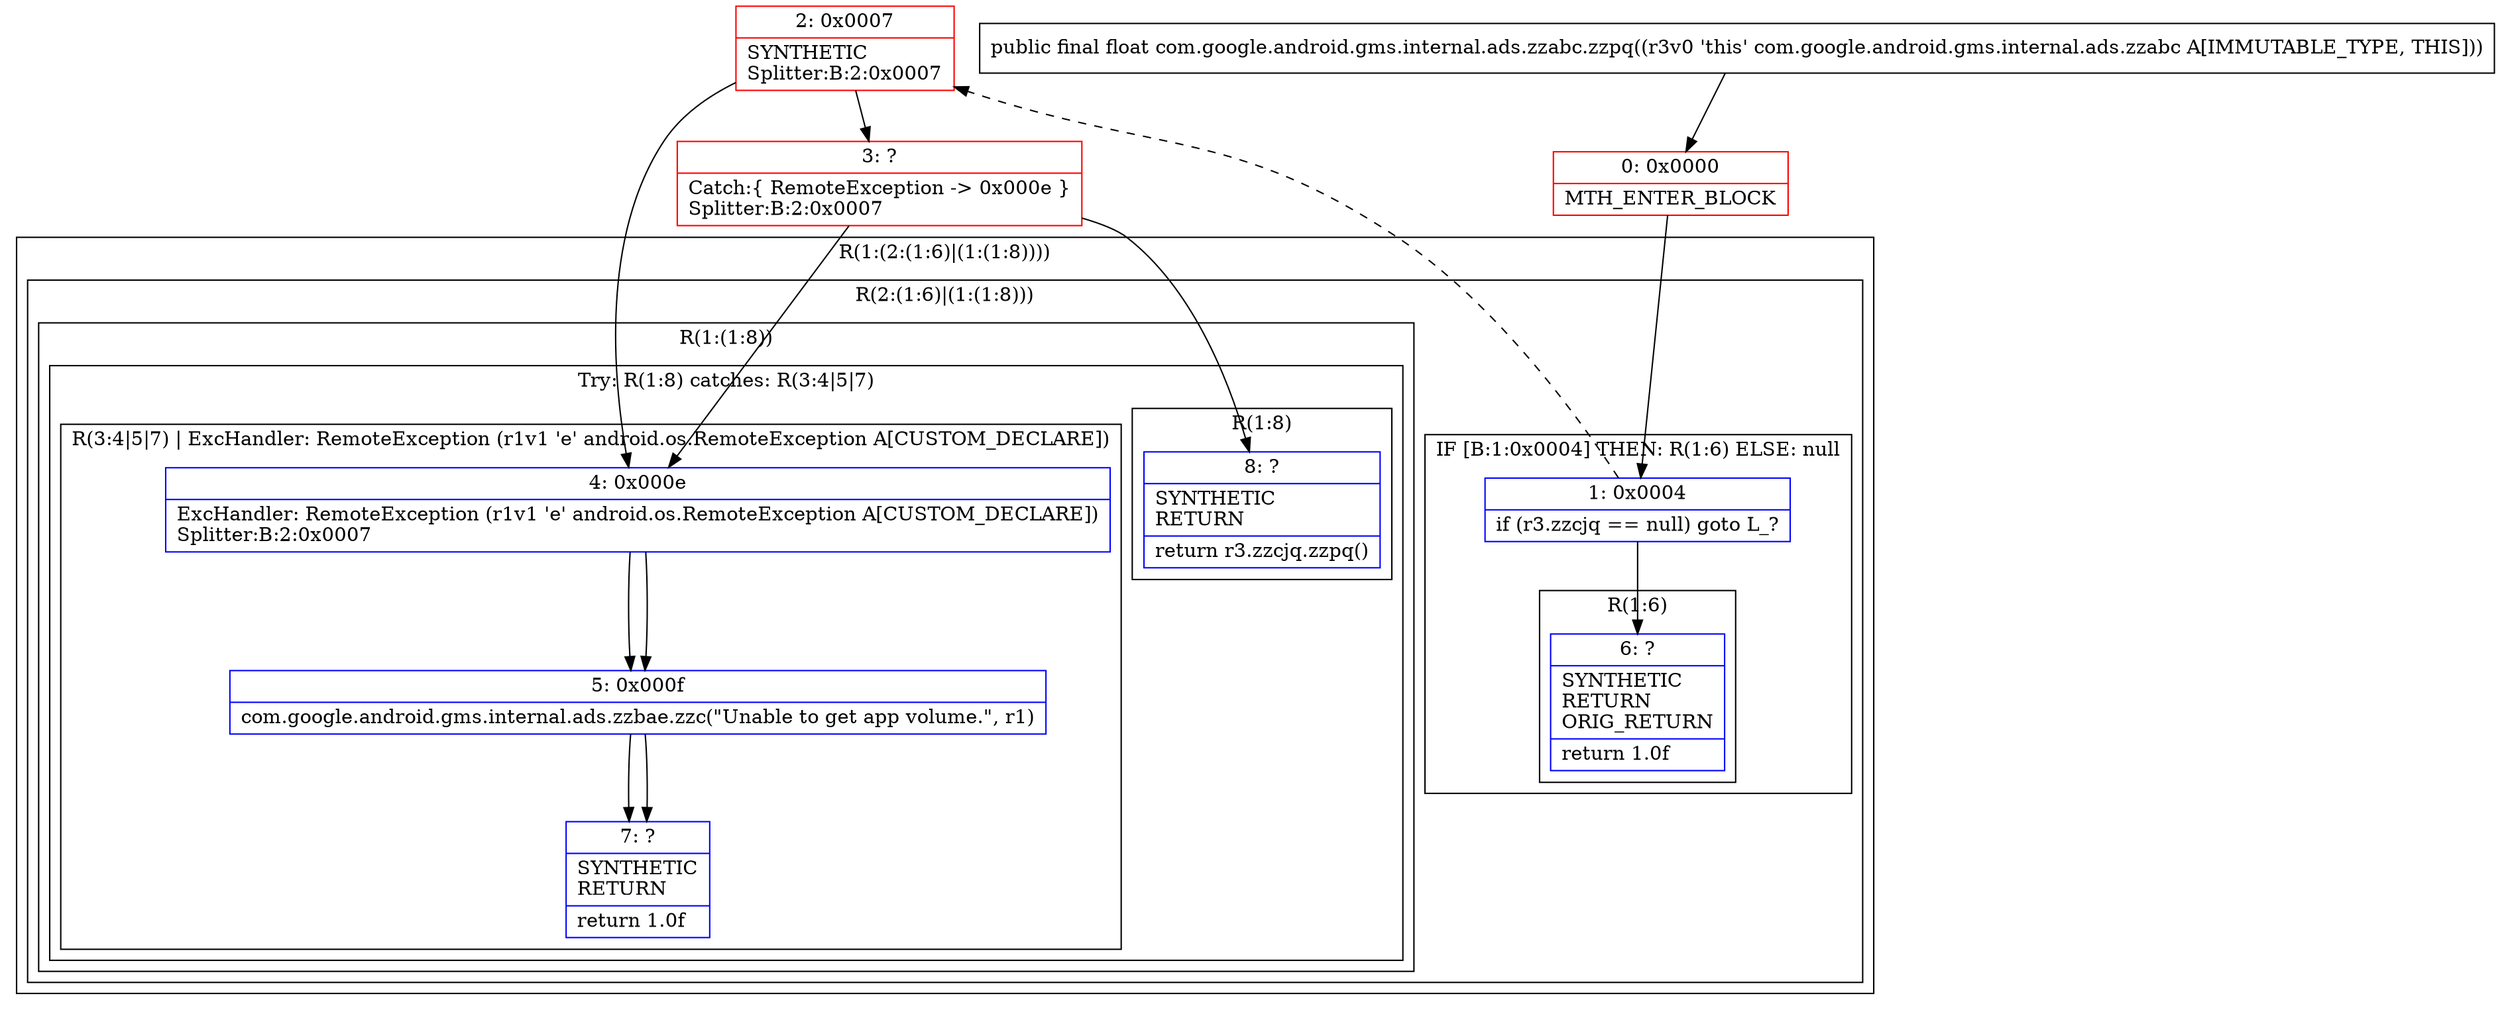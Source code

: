 digraph "CFG forcom.google.android.gms.internal.ads.zzabc.zzpq()F" {
subgraph cluster_Region_1422122438 {
label = "R(1:(2:(1:6)|(1:(1:8))))";
node [shape=record,color=blue];
subgraph cluster_Region_332914880 {
label = "R(2:(1:6)|(1:(1:8)))";
node [shape=record,color=blue];
subgraph cluster_IfRegion_287635030 {
label = "IF [B:1:0x0004] THEN: R(1:6) ELSE: null";
node [shape=record,color=blue];
Node_1 [shape=record,label="{1\:\ 0x0004|if (r3.zzcjq == null) goto L_?\l}"];
subgraph cluster_Region_1600457738 {
label = "R(1:6)";
node [shape=record,color=blue];
Node_6 [shape=record,label="{6\:\ ?|SYNTHETIC\lRETURN\lORIG_RETURN\l|return 1.0f\l}"];
}
}
subgraph cluster_Region_352507853 {
label = "R(1:(1:8))";
node [shape=record,color=blue];
subgraph cluster_TryCatchRegion_973075533 {
label = "Try: R(1:8) catches: R(3:4|5|7)";
node [shape=record,color=blue];
subgraph cluster_Region_266285922 {
label = "R(1:8)";
node [shape=record,color=blue];
Node_8 [shape=record,label="{8\:\ ?|SYNTHETIC\lRETURN\l|return r3.zzcjq.zzpq()\l}"];
}
subgraph cluster_Region_2016242639 {
label = "R(3:4|5|7) | ExcHandler: RemoteException (r1v1 'e' android.os.RemoteException A[CUSTOM_DECLARE])\l";
node [shape=record,color=blue];
Node_4 [shape=record,label="{4\:\ 0x000e|ExcHandler: RemoteException (r1v1 'e' android.os.RemoteException A[CUSTOM_DECLARE])\lSplitter:B:2:0x0007\l}"];
Node_5 [shape=record,label="{5\:\ 0x000f|com.google.android.gms.internal.ads.zzbae.zzc(\"Unable to get app volume.\", r1)\l}"];
Node_7 [shape=record,label="{7\:\ ?|SYNTHETIC\lRETURN\l|return 1.0f\l}"];
}
}
}
}
}
subgraph cluster_Region_2016242639 {
label = "R(3:4|5|7) | ExcHandler: RemoteException (r1v1 'e' android.os.RemoteException A[CUSTOM_DECLARE])\l";
node [shape=record,color=blue];
Node_4 [shape=record,label="{4\:\ 0x000e|ExcHandler: RemoteException (r1v1 'e' android.os.RemoteException A[CUSTOM_DECLARE])\lSplitter:B:2:0x0007\l}"];
Node_5 [shape=record,label="{5\:\ 0x000f|com.google.android.gms.internal.ads.zzbae.zzc(\"Unable to get app volume.\", r1)\l}"];
Node_7 [shape=record,label="{7\:\ ?|SYNTHETIC\lRETURN\l|return 1.0f\l}"];
}
Node_0 [shape=record,color=red,label="{0\:\ 0x0000|MTH_ENTER_BLOCK\l}"];
Node_2 [shape=record,color=red,label="{2\:\ 0x0007|SYNTHETIC\lSplitter:B:2:0x0007\l}"];
Node_3 [shape=record,color=red,label="{3\:\ ?|Catch:\{ RemoteException \-\> 0x000e \}\lSplitter:B:2:0x0007\l}"];
MethodNode[shape=record,label="{public final float com.google.android.gms.internal.ads.zzabc.zzpq((r3v0 'this' com.google.android.gms.internal.ads.zzabc A[IMMUTABLE_TYPE, THIS])) }"];
MethodNode -> Node_0;
Node_1 -> Node_2[style=dashed];
Node_1 -> Node_6;
Node_4 -> Node_5;
Node_5 -> Node_7;
Node_4 -> Node_5;
Node_5 -> Node_7;
Node_0 -> Node_1;
Node_2 -> Node_3;
Node_2 -> Node_4;
Node_3 -> Node_4;
Node_3 -> Node_8;
}

